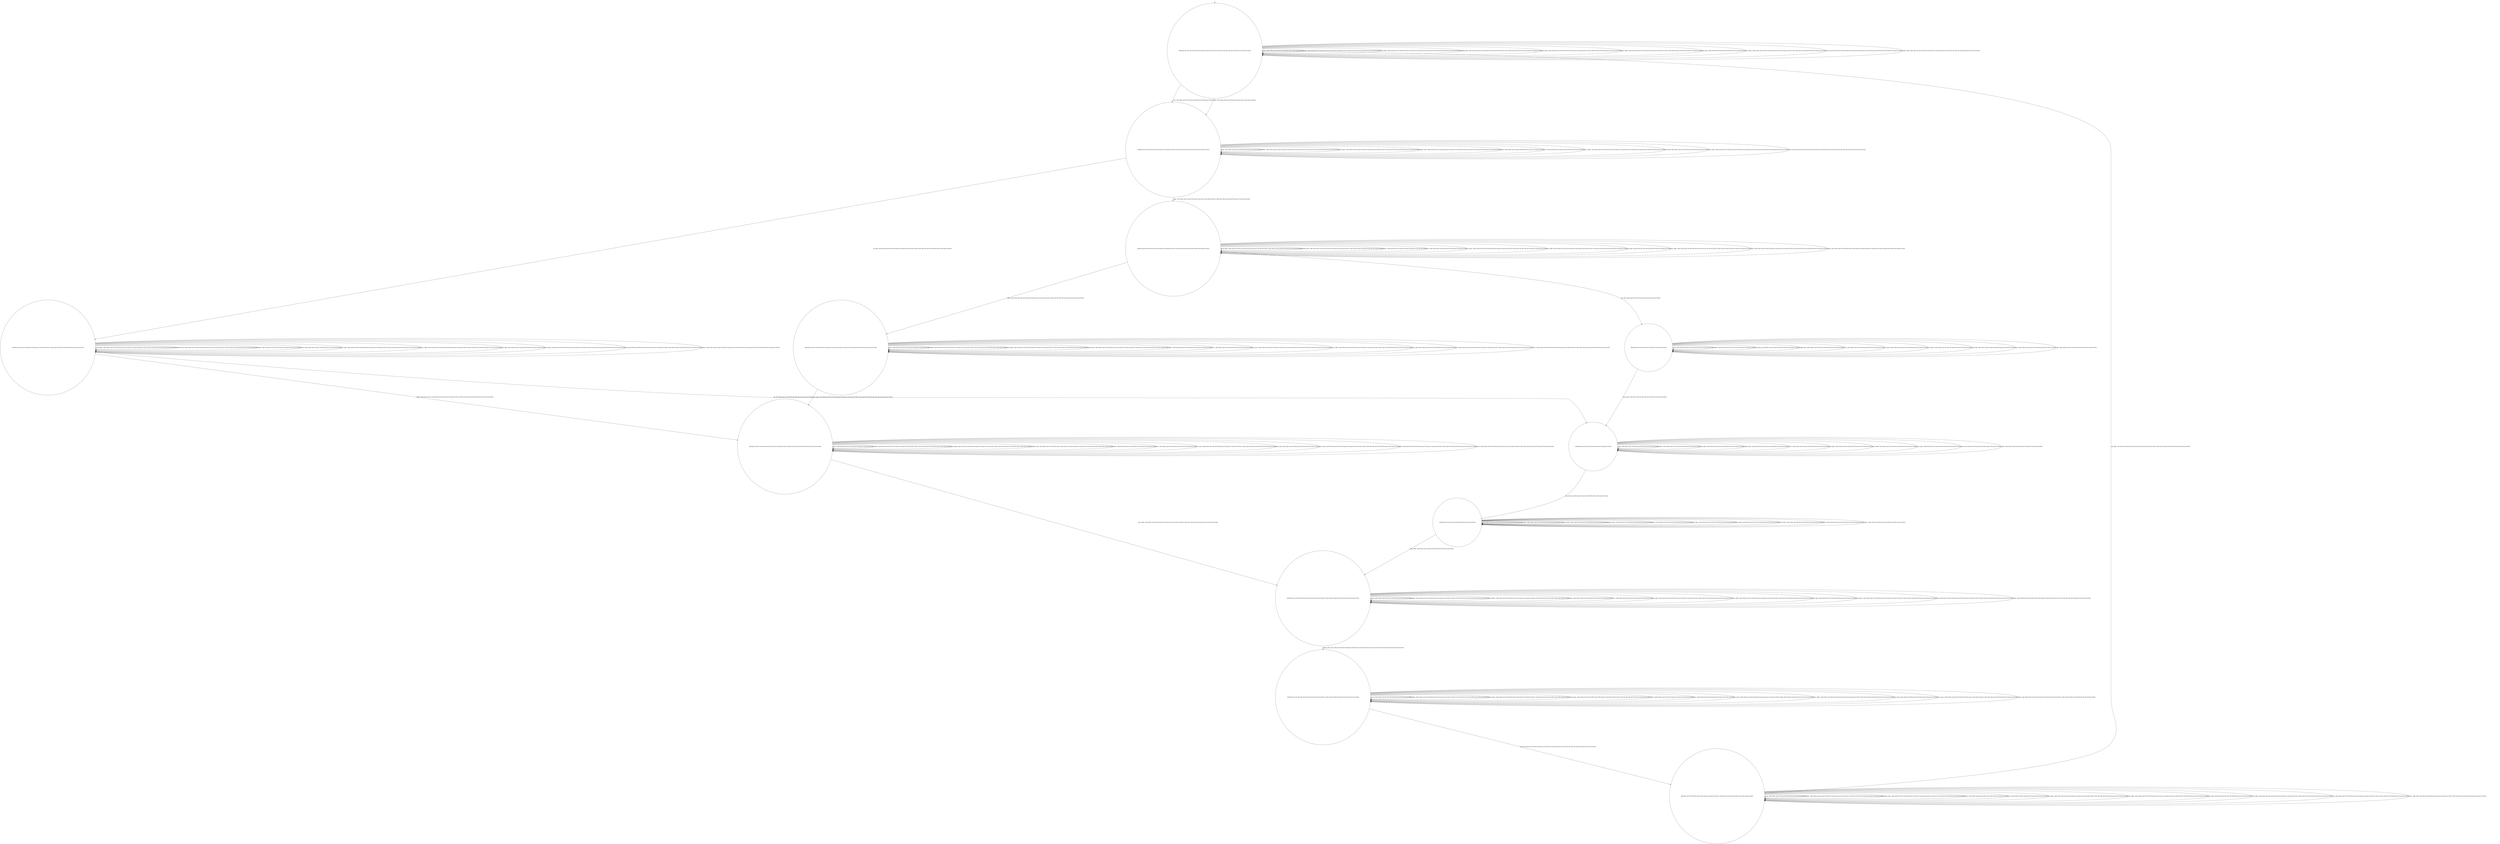 digraph g {
	edge [lblstyle="above, sloped"];
	s0 [shape="circle" label="0@[((DOL and COF and TON and not TEA and not CAP and not EUR) or (DOL and COF and CAP and TON and not TEA and not EUR))]"];
	s1 [shape="circle" label="1@[((DOL and COF and TON and not TEA and not CAP and not EUR) or (DOL and COF and CAP and TON and not TEA and not EUR))]"];
	s2 [shape="circle" label="2@[((DOL and COF and TON and not TEA and not CAP and not EUR) or (DOL and COF and CAP and TON and not TEA and not EUR))]"];
	s3 [shape="circle" label="3@[((DOL and COF and TON and not TEA and not CAP and not EUR) or (DOL and COF and CAP and TON and not TEA and not EUR))]"];
	s4 [shape="circle" label="4@[((DOL and COF and TON and not TEA and not CAP and not EUR) or (DOL and COF and CAP and TON and not TEA and not EUR))]"];
	s5 [shape="circle" label="5@[((DOL and COF and TON and not TEA and not CAP and not EUR) or (DOL and COF and CAP and TON and not TEA and not EUR))]"];
	s6 [shape="circle" label="6@[((DOL and COF and TON and not TEA and not CAP and not EUR) or (DOL and COF and CAP and TON and not TEA and not EUR))]"];
	s7 [shape="circle" label="7@[((DOL and COF and TON and not TEA and not CAP and not EUR) or (DOL and COF and CAP and TON and not TEA and not EUR))]"];
	s8 [shape="circle" label="8@[((DOL and COF and TON and not TEA and not CAP and not EUR) or (DOL and COF and CAP and TON and not TEA and not EUR))]"];
	s9 [shape="circle" label="9@[((DOL and COF and CAP and TON and not TEA and not EUR))]"];
	s10 [shape="circle" label="10@[((DOL and COF and CAP and TON and not TEA and not EUR))]"];
	s11 [shape="circle" label="11@[((DOL and COF and CAP and TON and not TEA and not EUR))]"];
	s0 -> s0 [label="cap / nok() [((DOL and COF and CAP and TON and not TEA and not EUR))]"];
	s0 -> s0 [label="coffee / nok() [((DOL and COF and TON and not TEA and not CAP and not EUR) or (DOL and COF and CAP and TON and not TEA and not EUR))]"];
	s0 -> s0 [label="cup_taken / nok() [((DOL and COF and TON and not TEA and not CAP and not EUR) or (DOL and COF and CAP and TON and not TEA and not EUR))]"];
	s0 -> s0 [label="display_done / nok() [((DOL and COF and TON and not TEA and not CAP and not EUR) or (DOL and COF and CAP and TON and not TEA and not EUR))]"];
	s0 -> s1 [label="dollar / ok() [((DOL and COF and TON and not TEA and not CAP and not EUR))]"];
	s0 -> s1 [label="euro / ok() [((DOL and COF and CAP and TON and not TEA and not EUR))]"];
	s0 -> s0 [label="no_sugar / nok() [((DOL and COF and TON and not TEA and not CAP and not EUR) or (DOL and COF and CAP and TON and not TEA and not EUR))]"];
	s0 -> s0 [label="pour_coffee / nok() [((DOL and COF and TON and not TEA and not CAP and not EUR) or (DOL and COF and CAP and TON and not TEA and not EUR))]"];
	s0 -> s0 [label="pour_milk / nok() [((DOL and COF and CAP and TON and not TEA and not EUR))]"];
	s0 -> s0 [label="pour_sugar / nok() [((DOL and COF and TON and not TEA and not CAP and not EUR) or (DOL and COF and CAP and TON and not TEA and not EUR))]"];
	s0 -> s0 [label="ring / nok() [((DOL and COF and TON and not TEA and not CAP and not EUR) or (DOL and COF and CAP and TON and not TEA and not EUR))]"];
	s0 -> s0 [label="sugar / nok() [((DOL and COF and TON and not TEA and not CAP and not EUR) or (DOL and COF and CAP and TON and not TEA and not EUR))]"];
	s1 -> s1 [label="cap / nok() [((DOL and COF and CAP and TON and not TEA and not EUR))]"];
	s1 -> s1 [label="coffee / nok() [((DOL and COF and TON and not TEA and not CAP and not EUR) or (DOL and COF and CAP and TON and not TEA and not EUR))]"];
	s1 -> s1 [label="cup_taken / nok() [((DOL and COF and TON and not TEA and not CAP and not EUR) or (DOL and COF and CAP and TON and not TEA and not EUR))]"];
	s1 -> s1 [label="display_done / nok() [((DOL and COF and TON and not TEA and not CAP and not EUR) or (DOL and COF and CAP and TON and not TEA and not EUR))]"];
	s1 -> s1 [label="dollar / nok() [((DOL and COF and TON and not TEA and not CAP and not EUR))]"];
	s1 -> s1 [label="euro / nok() [((DOL and COF and CAP and TON and not TEA and not EUR))]"];
	s1 -> s2 [label="no_sugar / ok() [((DOL and COF and TON and not TEA and not CAP and not EUR) or (DOL and COF and CAP and TON and not TEA and not EUR))]"];
	s1 -> s1 [label="pour_coffee / nok() [((DOL and COF and TON and not TEA and not CAP and not EUR) or (DOL and COF and CAP and TON and not TEA and not EUR))]"];
	s1 -> s1 [label="pour_milk / nok() [((DOL and COF and CAP and TON and not TEA and not EUR))]"];
	s1 -> s1 [label="pour_sugar / nok() [((DOL and COF and TON and not TEA and not CAP and not EUR) or (DOL and COF and CAP and TON and not TEA and not EUR))]"];
	s1 -> s1 [label="ring / nok() [((DOL and COF and TON and not TEA and not CAP and not EUR) or (DOL and COF and CAP and TON and not TEA and not EUR))]"];
	s1 -> s3 [label="sugar / ok() [((DOL and COF and TON and not TEA and not CAP and not EUR) or (DOL and COF and CAP and TON and not TEA and not EUR))]"];
	s2 -> s10 [label="cap / ok() [((DOL and COF and CAP and TON and not TEA and not EUR))]"];
	s2 -> s5 [label="coffee / ok() [((DOL and COF and TON and not TEA and not CAP and not EUR) or (DOL and COF and CAP and TON and not TEA and not EUR))]"];
	s2 -> s2 [label="cup_taken / nok() [((DOL and COF and TON and not TEA and not CAP and not EUR) or (DOL and COF and CAP and TON and not TEA and not EUR))]"];
	s2 -> s2 [label="display_done / nok() [((DOL and COF and TON and not TEA and not CAP and not EUR) or (DOL and COF and CAP and TON and not TEA and not EUR))]"];
	s2 -> s2 [label="dollar / nok() [((DOL and COF and TON and not TEA and not CAP and not EUR))]"];
	s2 -> s2 [label="euro / nok() [((DOL and COF and CAP and TON and not TEA and not EUR))]"];
	s2 -> s2 [label="no_sugar / nok() [((DOL and COF and TON and not TEA and not CAP and not EUR) or (DOL and COF and CAP and TON and not TEA and not EUR))]"];
	s2 -> s2 [label="pour_coffee / nok() [((DOL and COF and TON and not TEA and not CAP and not EUR) or (DOL and COF and CAP and TON and not TEA and not EUR))]"];
	s2 -> s2 [label="pour_milk / nok() [((DOL and COF and CAP and TON and not TEA and not EUR))]"];
	s2 -> s2 [label="pour_sugar / nok() [((DOL and COF and TON and not TEA and not CAP and not EUR) or (DOL and COF and CAP and TON and not TEA and not EUR))]"];
	s2 -> s2 [label="ring / nok() [((DOL and COF and TON and not TEA and not CAP and not EUR) or (DOL and COF and CAP and TON and not TEA and not EUR))]"];
	s2 -> s2 [label="sugar / void() [((DOL and COF and TON and not TEA and not CAP and not EUR) or (DOL and COF and CAP and TON and not TEA and not EUR))]"];
	s3 -> s9 [label="cap / ok() [((DOL and COF and CAP and TON and not TEA and not EUR))]"];
	s3 -> s4 [label="coffee / ok() [((DOL and COF and TON and not TEA and not CAP and not EUR) or (DOL and COF and CAP and TON and not TEA and not EUR))]"];
	s3 -> s3 [label="cup_taken / nok() [((DOL and COF and TON and not TEA and not CAP and not EUR) or (DOL and COF and CAP and TON and not TEA and not EUR))]"];
	s3 -> s3 [label="display_done / nok() [((DOL and COF and TON and not TEA and not CAP and not EUR) or (DOL and COF and CAP and TON and not TEA and not EUR))]"];
	s3 -> s3 [label="dollar / nok() [((DOL and COF and TON and not TEA and not CAP and not EUR))]"];
	s3 -> s3 [label="euro / nok() [((DOL and COF and CAP and TON and not TEA and not EUR))]"];
	s3 -> s3 [label="no_sugar / void() [((DOL and COF and TON and not TEA and not CAP and not EUR) or (DOL and COF and CAP and TON and not TEA and not EUR))]"];
	s3 -> s3 [label="pour_coffee / nok() [((DOL and COF and TON and not TEA and not CAP and not EUR) or (DOL and COF and CAP and TON and not TEA and not EUR))]"];
	s3 -> s3 [label="pour_milk / nok() [((DOL and COF and CAP and TON and not TEA and not EUR))]"];
	s3 -> s3 [label="pour_sugar / nok() [((DOL and COF and TON and not TEA and not CAP and not EUR) or (DOL and COF and CAP and TON and not TEA and not EUR))]"];
	s3 -> s3 [label="ring / nok() [((DOL and COF and TON and not TEA and not CAP and not EUR) or (DOL and COF and CAP and TON and not TEA and not EUR))]"];
	s3 -> s3 [label="sugar / nok() [((DOL and COF and TON and not TEA and not CAP and not EUR) or (DOL and COF and CAP and TON and not TEA and not EUR))]"];
	s4 -> s4 [label="cap / void() [((DOL and COF and CAP and TON and not TEA and not EUR))]"];
	s4 -> s4 [label="coffee / nok() [((DOL and COF and TON and not TEA and not CAP and not EUR) or (DOL and COF and CAP and TON and not TEA and not EUR))]"];
	s4 -> s4 [label="cup_taken / nok() [((DOL and COF and TON and not TEA and not CAP and not EUR) or (DOL and COF and CAP and TON and not TEA and not EUR))]"];
	s4 -> s4 [label="display_done / nok() [((DOL and COF and TON and not TEA and not CAP and not EUR) or (DOL and COF and CAP and TON and not TEA and not EUR))]"];
	s4 -> s4 [label="dollar / nok() [((DOL and COF and TON and not TEA and not CAP and not EUR))]"];
	s4 -> s4 [label="euro / nok() [((DOL and COF and CAP and TON and not TEA and not EUR))]"];
	s4 -> s4 [label="no_sugar / nok() [((DOL and COF and TON and not TEA and not CAP and not EUR) or (DOL and COF and CAP and TON and not TEA and not EUR))]"];
	s4 -> s4 [label="pour_coffee / nok() [((DOL and COF and TON and not TEA and not CAP and not EUR) or (DOL and COF and CAP and TON and not TEA and not EUR))]"];
	s4 -> s4 [label="pour_milk / nok() [((DOL and COF and CAP and TON and not TEA and not EUR))]"];
	s4 -> s5 [label="pour_sugar / ok() [((DOL and COF and TON and not TEA and not CAP and not EUR) or (DOL and COF and CAP and TON and not TEA and not EUR))]"];
	s4 -> s4 [label="ring / nok() [((DOL and COF and TON and not TEA and not CAP and not EUR) or (DOL and COF and CAP and TON and not TEA and not EUR))]"];
	s4 -> s4 [label="sugar / nok() [((DOL and COF and TON and not TEA and not CAP and not EUR) or (DOL and COF and CAP and TON and not TEA and not EUR))]"];
	s5 -> s5 [label="cap / void() [((DOL and COF and CAP and TON and not TEA and not EUR))]"];
	s5 -> s5 [label="coffee / nok() [((DOL and COF and TON and not TEA and not CAP and not EUR) or (DOL and COF and CAP and TON and not TEA and not EUR))]"];
	s5 -> s5 [label="cup_taken / nok() [((DOL and COF and TON and not TEA and not CAP and not EUR) or (DOL and COF and CAP and TON and not TEA and not EUR))]"];
	s5 -> s5 [label="display_done / nok() [((DOL and COF and TON and not TEA and not CAP and not EUR) or (DOL and COF and CAP and TON and not TEA and not EUR))]"];
	s5 -> s5 [label="dollar / nok() [((DOL and COF and TON and not TEA and not CAP and not EUR))]"];
	s5 -> s5 [label="euro / nok() [((DOL and COF and CAP and TON and not TEA and not EUR))]"];
	s5 -> s5 [label="no_sugar / nok() [((DOL and COF and TON and not TEA and not CAP and not EUR) or (DOL and COF and CAP and TON and not TEA and not EUR))]"];
	s5 -> s6 [label="pour_coffee / ok() [((DOL and COF and TON and not TEA and not CAP and not EUR) or (DOL and COF and CAP and TON and not TEA and not EUR))]"];
	s5 -> s5 [label="pour_milk / nok() [((DOL and COF and CAP and TON and not TEA and not EUR))]"];
	s5 -> s5 [label="pour_sugar / nok() [((DOL and COF and TON and not TEA and not CAP and not EUR) or (DOL and COF and CAP and TON and not TEA and not EUR))]"];
	s5 -> s5 [label="ring / nok() [((DOL and COF and TON and not TEA and not CAP and not EUR) or (DOL and COF and CAP and TON and not TEA and not EUR))]"];
	s5 -> s5 [label="sugar / nok() [((DOL and COF and TON and not TEA and not CAP and not EUR) or (DOL and COF and CAP and TON and not TEA and not EUR))]"];
	s6 -> s6 [label="cap / nok() [((DOL and COF and CAP and TON and not TEA and not EUR))]"];
	s6 -> s6 [label="coffee / nok() [((DOL and COF and TON and not TEA and not CAP and not EUR) or (DOL and COF and CAP and TON and not TEA and not EUR))]"];
	s6 -> s6 [label="cup_taken / nok() [((DOL and COF and TON and not TEA and not CAP and not EUR) or (DOL and COF and CAP and TON and not TEA and not EUR))]"];
	s6 -> s7 [label="display_done / ok() [((DOL and COF and TON and not TEA and not CAP and not EUR) or (DOL and COF and CAP and TON and not TEA and not EUR))]"];
	s6 -> s6 [label="dollar / nok() [((DOL and COF and TON and not TEA and not CAP and not EUR))]"];
	s6 -> s6 [label="euro / nok() [((DOL and COF and CAP and TON and not TEA and not EUR))]"];
	s6 -> s6 [label="no_sugar / nok() [((DOL and COF and TON and not TEA and not CAP and not EUR) or (DOL and COF and CAP and TON and not TEA and not EUR))]"];
	s6 -> s6 [label="pour_coffee / nok() [((DOL and COF and TON and not TEA and not CAP and not EUR) or (DOL and COF and CAP and TON and not TEA and not EUR))]"];
	s6 -> s6 [label="pour_milk / nok() [((DOL and COF and CAP and TON and not TEA and not EUR))]"];
	s6 -> s6 [label="pour_sugar / nok() [((DOL and COF and TON and not TEA and not CAP and not EUR) or (DOL and COF and CAP and TON and not TEA and not EUR))]"];
	s6 -> s6 [label="ring / nok() [((DOL and COF and TON and not TEA and not CAP and not EUR) or (DOL and COF and CAP and TON and not TEA and not EUR))]"];
	s6 -> s6 [label="sugar / nok() [((DOL and COF and TON and not TEA and not CAP and not EUR) or (DOL and COF and CAP and TON and not TEA and not EUR))]"];
	s7 -> s7 [label="cap / nok() [((DOL and COF and CAP and TON and not TEA and not EUR))]"];
	s7 -> s7 [label="coffee / nok() [((DOL and COF and TON and not TEA and not CAP and not EUR) or (DOL and COF and CAP and TON and not TEA and not EUR))]"];
	s7 -> s7 [label="cup_taken / nok() [((DOL and COF and TON and not TEA and not CAP and not EUR) or (DOL and COF and CAP and TON and not TEA and not EUR))]"];
	s7 -> s7 [label="display_done / nok() [((DOL and COF and TON and not TEA and not CAP and not EUR) or (DOL and COF and CAP and TON and not TEA and not EUR))]"];
	s7 -> s7 [label="dollar / nok() [((DOL and COF and TON and not TEA and not CAP and not EUR))]"];
	s7 -> s7 [label="euro / nok() [((DOL and COF and CAP and TON and not TEA and not EUR))]"];
	s7 -> s7 [label="no_sugar / nok() [((DOL and COF and TON and not TEA and not CAP and not EUR) or (DOL and COF and CAP and TON and not TEA and not EUR))]"];
	s7 -> s7 [label="pour_coffee / nok() [((DOL and COF and TON and not TEA and not CAP and not EUR) or (DOL and COF and CAP and TON and not TEA and not EUR))]"];
	s7 -> s7 [label="pour_milk / nok() [((DOL and COF and CAP and TON and not TEA and not EUR))]"];
	s7 -> s7 [label="pour_sugar / nok() [((DOL and COF and TON and not TEA and not CAP and not EUR) or (DOL and COF and CAP and TON and not TEA and not EUR))]"];
	s7 -> s8 [label="ring / ok() [((DOL and COF and TON and not TEA and not CAP and not EUR) or (DOL and COF and CAP and TON and not TEA and not EUR))]"];
	s7 -> s7 [label="sugar / nok() [((DOL and COF and TON and not TEA and not CAP and not EUR) or (DOL and COF and CAP and TON and not TEA and not EUR))]"];
	s8 -> s8 [label="cap / nok() [((DOL and COF and CAP and TON and not TEA and not EUR))]"];
	s8 -> s8 [label="coffee / nok() [((DOL and COF and TON and not TEA and not CAP and not EUR) or (DOL and COF and CAP and TON and not TEA and not EUR))]"];
	s8 -> s0 [label="cup_taken / ok() [((DOL and COF and TON and not TEA and not CAP and not EUR) or (DOL and COF and CAP and TON and not TEA and not EUR))]"];
	s8 -> s8 [label="display_done / nok() [((DOL and COF and TON and not TEA and not CAP and not EUR) or (DOL and COF and CAP and TON and not TEA and not EUR))]"];
	s8 -> s8 [label="dollar / nok() [((DOL and COF and TON and not TEA and not CAP and not EUR))]"];
	s8 -> s8 [label="euro / nok() [((DOL and COF and CAP and TON and not TEA and not EUR))]"];
	s8 -> s8 [label="no_sugar / nok() [((DOL and COF and TON and not TEA and not CAP and not EUR) or (DOL and COF and CAP and TON and not TEA and not EUR))]"];
	s8 -> s8 [label="pour_coffee / nok() [((DOL and COF and TON and not TEA and not CAP and not EUR) or (DOL and COF and CAP and TON and not TEA and not EUR))]"];
	s8 -> s8 [label="pour_milk / nok() [((DOL and COF and CAP and TON and not TEA and not EUR))]"];
	s8 -> s8 [label="pour_sugar / nok() [((DOL and COF and TON and not TEA and not CAP and not EUR) or (DOL and COF and CAP and TON and not TEA and not EUR))]"];
	s8 -> s8 [label="ring / nok() [((DOL and COF and TON and not TEA and not CAP and not EUR) or (DOL and COF and CAP and TON and not TEA and not EUR))]"];
	s8 -> s8 [label="sugar / nok() [((DOL and COF and TON and not TEA and not CAP and not EUR) or (DOL and COF and CAP and TON and not TEA and not EUR))]"];
	s9 -> s9 [label="cap / nok() [((DOL and COF and CAP and TON and not TEA and not EUR))]"];
	s9 -> s9 [label="coffee / void() [((DOL and COF and CAP and TON and not TEA and not EUR))]"];
	s9 -> s9 [label="cup_taken / nok() [((DOL and COF and CAP and TON and not TEA and not EUR))]"];
	s9 -> s9 [label="display_done / nok() [((DOL and COF and CAP and TON and not TEA and not EUR))]"];
	s9 -> s9 [label="euro / nok() [((DOL and COF and CAP and TON and not TEA and not EUR))]"];
	s9 -> s9 [label="no_sugar / nok() [((DOL and COF and CAP and TON and not TEA and not EUR))]"];
	s9 -> s9 [label="pour_coffee / nok() [((DOL and COF and CAP and TON and not TEA and not EUR))]"];
	s9 -> s9 [label="pour_milk / nok() [((DOL and COF and CAP and TON and not TEA and not EUR))]"];
	s9 -> s10 [label="pour_sugar / ok() [((DOL and COF and CAP and TON and not TEA and not EUR))]"];
	s9 -> s9 [label="ring / nok() [((DOL and COF and CAP and TON and not TEA and not EUR))]"];
	s9 -> s9 [label="sugar / nok() [((DOL and COF and CAP and TON and not TEA and not EUR))]"];
	s10 -> s10 [label="cap / nok() [((DOL and COF and CAP and TON and not TEA and not EUR))]"];
	s10 -> s10 [label="coffee / void() [((DOL and COF and CAP and TON and not TEA and not EUR))]"];
	s10 -> s10 [label="cup_taken / nok() [((DOL and COF and CAP and TON and not TEA and not EUR))]"];
	s10 -> s10 [label="display_done / nok() [((DOL and COF and CAP and TON and not TEA and not EUR))]"];
	s10 -> s10 [label="euro / nok() [((DOL and COF and CAP and TON and not TEA and not EUR))]"];
	s10 -> s10 [label="no_sugar / nok() [((DOL and COF and CAP and TON and not TEA and not EUR))]"];
	s10 -> s10 [label="pour_coffee / nok() [((DOL and COF and CAP and TON and not TEA and not EUR))]"];
	s10 -> s11 [label="pour_milk / ok() [((DOL and COF and CAP and TON and not TEA and not EUR))]"];
	s10 -> s10 [label="pour_sugar / nok() [((DOL and COF and CAP and TON and not TEA and not EUR))]"];
	s10 -> s10 [label="ring / nok() [((DOL and COF and CAP and TON and not TEA and not EUR))]"];
	s10 -> s10 [label="sugar / nok() [((DOL and COF and CAP and TON and not TEA and not EUR))]"];
	s11 -> s11 [label="cap / nok() [((DOL and COF and CAP and TON and not TEA and not EUR))]"];
	s11 -> s11 [label="coffee / nok() [((DOL and COF and CAP and TON and not TEA and not EUR))]"];
	s11 -> s11 [label="cup_taken / nok() [((DOL and COF and CAP and TON and not TEA and not EUR))]"];
	s11 -> s11 [label="display_done / nok() [((DOL and COF and CAP and TON and not TEA and not EUR))]"];
	s11 -> s11 [label="euro / nok() [((DOL and COF and CAP and TON and not TEA and not EUR))]"];
	s11 -> s11 [label="no_sugar / nok() [((DOL and COF and CAP and TON and not TEA and not EUR))]"];
	s11 -> s6 [label="pour_coffee / ok() [((DOL and COF and CAP and TON and not TEA and not EUR))]"];
	s11 -> s11 [label="pour_milk / nok() [((DOL and COF and CAP and TON and not TEA and not EUR))]"];
	s11 -> s11 [label="pour_sugar / nok() [((DOL and COF and CAP and TON and not TEA and not EUR))]"];
	s11 -> s11 [label="ring / nok() [((DOL and COF and CAP and TON and not TEA and not EUR))]"];
	s11 -> s11 [label="sugar / nok() [((DOL and COF and CAP and TON and not TEA and not EUR))]"];
	__start0 [label="" shape="none" width="0" height="0"];
	__start0 -> s0;
}